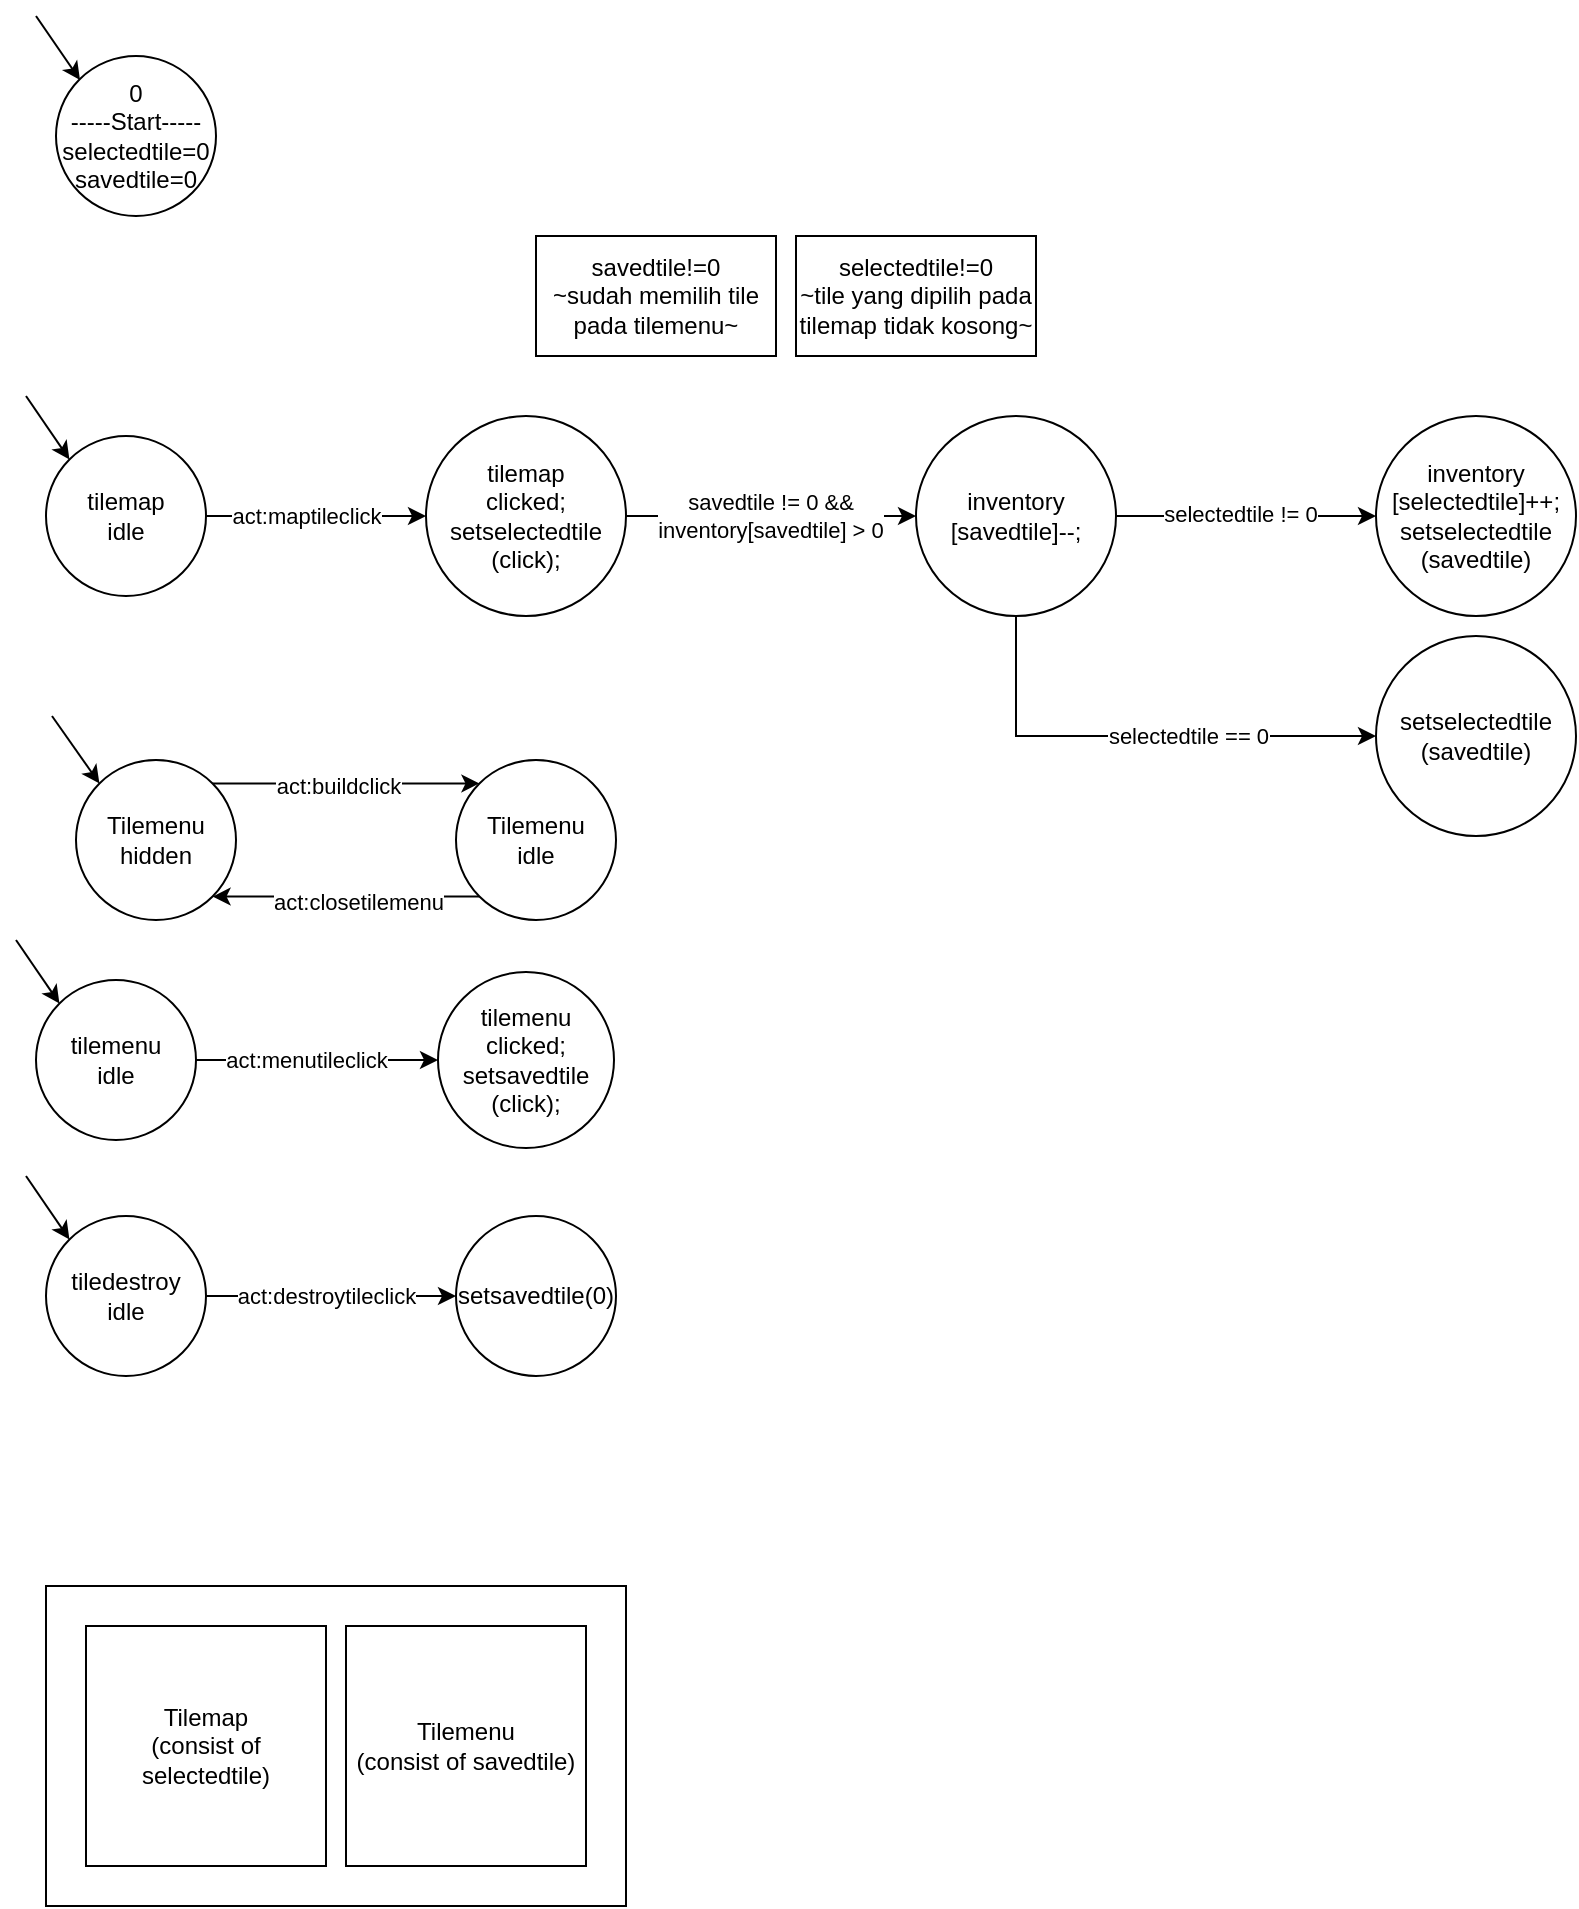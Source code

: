 <mxfile version="24.5.5" type="github">
  <diagram name="Page-1" id="B2VvSjPYqP0Dd8WSLtDL">
    <mxGraphModel dx="2284" dy="738" grid="1" gridSize="10" guides="1" tooltips="1" connect="1" arrows="1" fold="1" page="1" pageScale="1" pageWidth="850" pageHeight="1100" math="0" shadow="0">
      <root>
        <mxCell id="0" />
        <mxCell id="1" parent="0" />
        <mxCell id="H23mw5haXismM71pRZtm-1" value="&lt;div&gt;0&lt;/div&gt;-----Start-----&lt;div&gt;selectedtile=0&lt;/div&gt;&lt;div&gt;savedtile=0&lt;/div&gt;" style="ellipse;whiteSpace=wrap;html=1;aspect=fixed;" vertex="1" parent="1">
          <mxGeometry x="-810" y="90" width="80" height="80" as="geometry" />
        </mxCell>
        <mxCell id="H23mw5haXismM71pRZtm-14" style="edgeStyle=orthogonalEdgeStyle;rounded=0;orthogonalLoop=1;jettySize=auto;html=1;entryX=0;entryY=0.5;entryDx=0;entryDy=0;" edge="1" parent="1" source="H23mw5haXismM71pRZtm-12" target="H23mw5haXismM71pRZtm-13">
          <mxGeometry relative="1" as="geometry" />
        </mxCell>
        <mxCell id="H23mw5haXismM71pRZtm-15" value="act:maptileclick" style="edgeLabel;html=1;align=center;verticalAlign=middle;resizable=0;points=[];" vertex="1" connectable="0" parent="H23mw5haXismM71pRZtm-14">
          <mxGeometry x="-0.097" y="1" relative="1" as="geometry">
            <mxPoint y="1" as="offset" />
          </mxGeometry>
        </mxCell>
        <mxCell id="H23mw5haXismM71pRZtm-12" value="tilemap&lt;br&gt;idle" style="ellipse;whiteSpace=wrap;html=1;aspect=fixed;" vertex="1" parent="1">
          <mxGeometry x="-815" y="280" width="80" height="80" as="geometry" />
        </mxCell>
        <mxCell id="H23mw5haXismM71pRZtm-26" style="edgeStyle=orthogonalEdgeStyle;rounded=0;orthogonalLoop=1;jettySize=auto;html=1;exitX=1;exitY=0.5;exitDx=0;exitDy=0;" edge="1" parent="1" source="H23mw5haXismM71pRZtm-13" target="H23mw5haXismM71pRZtm-25">
          <mxGeometry relative="1" as="geometry" />
        </mxCell>
        <mxCell id="H23mw5haXismM71pRZtm-27" value="savedtile != 0 &amp;amp;&amp;amp;&lt;br&gt;inventory[savedtile] &amp;gt; 0" style="edgeLabel;html=1;align=center;verticalAlign=middle;resizable=0;points=[];" vertex="1" connectable="0" parent="H23mw5haXismM71pRZtm-26">
          <mxGeometry x="-0.137" y="-1" relative="1" as="geometry">
            <mxPoint x="9" y="-1" as="offset" />
          </mxGeometry>
        </mxCell>
        <mxCell id="H23mw5haXismM71pRZtm-13" value="tilemap&lt;br&gt;clicked;&lt;br&gt;setselectedtile&lt;br&gt;(click);" style="ellipse;whiteSpace=wrap;html=1;aspect=fixed;" vertex="1" parent="1">
          <mxGeometry x="-625" y="270" width="100" height="100" as="geometry" />
        </mxCell>
        <mxCell id="H23mw5haXismM71pRZtm-24" value="" style="rounded=0;whiteSpace=wrap;html=1;" vertex="1" parent="1">
          <mxGeometry x="-815" y="855" width="290" height="160" as="geometry" />
        </mxCell>
        <mxCell id="H23mw5haXismM71pRZtm-22" value="Tilemap&lt;br&gt;(consist of selectedtile)" style="whiteSpace=wrap;html=1;aspect=fixed;" vertex="1" parent="1">
          <mxGeometry x="-795" y="875" width="120" height="120" as="geometry" />
        </mxCell>
        <mxCell id="H23mw5haXismM71pRZtm-23" value="Tilemenu&lt;br&gt;(consist of savedtile)" style="whiteSpace=wrap;html=1;aspect=fixed;" vertex="1" parent="1">
          <mxGeometry x="-665" y="875" width="120" height="120" as="geometry" />
        </mxCell>
        <mxCell id="H23mw5haXismM71pRZtm-52" style="edgeStyle=orthogonalEdgeStyle;rounded=0;orthogonalLoop=1;jettySize=auto;html=1;" edge="1" parent="1" source="H23mw5haXismM71pRZtm-25" target="H23mw5haXismM71pRZtm-51">
          <mxGeometry relative="1" as="geometry" />
        </mxCell>
        <mxCell id="H23mw5haXismM71pRZtm-53" value="selectedtile != 0" style="edgeLabel;html=1;align=center;verticalAlign=middle;resizable=0;points=[];" vertex="1" connectable="0" parent="H23mw5haXismM71pRZtm-52">
          <mxGeometry x="-0.046" y="1" relative="1" as="geometry">
            <mxPoint as="offset" />
          </mxGeometry>
        </mxCell>
        <mxCell id="H23mw5haXismM71pRZtm-55" style="edgeStyle=orthogonalEdgeStyle;rounded=0;orthogonalLoop=1;jettySize=auto;html=1;entryX=0;entryY=0.5;entryDx=0;entryDy=0;" edge="1" parent="1" source="H23mw5haXismM71pRZtm-25" target="H23mw5haXismM71pRZtm-54">
          <mxGeometry relative="1" as="geometry">
            <Array as="points">
              <mxPoint x="-330" y="430" />
            </Array>
          </mxGeometry>
        </mxCell>
        <mxCell id="H23mw5haXismM71pRZtm-56" value="selectedtile == 0" style="edgeLabel;html=1;align=center;verticalAlign=middle;resizable=0;points=[];" vertex="1" connectable="0" parent="H23mw5haXismM71pRZtm-55">
          <mxGeometry x="0.215" relative="1" as="geometry">
            <mxPoint as="offset" />
          </mxGeometry>
        </mxCell>
        <mxCell id="H23mw5haXismM71pRZtm-25" value="&lt;div&gt;inventory&lt;br&gt;[savedtile]--;&lt;/div&gt;" style="ellipse;whiteSpace=wrap;html=1;aspect=fixed;" vertex="1" parent="1">
          <mxGeometry x="-380" y="270" width="100" height="100" as="geometry" />
        </mxCell>
        <mxCell id="H23mw5haXismM71pRZtm-28" value="" style="endArrow=classic;html=1;rounded=0;entryX=0;entryY=0;entryDx=0;entryDy=0;" edge="1" parent="1" target="H23mw5haXismM71pRZtm-12">
          <mxGeometry width="50" height="50" relative="1" as="geometry">
            <mxPoint x="-825" y="260" as="sourcePoint" />
            <mxPoint x="-775" y="210" as="targetPoint" />
          </mxGeometry>
        </mxCell>
        <mxCell id="H23mw5haXismM71pRZtm-29" value="" style="endArrow=classic;html=1;rounded=0;entryX=0;entryY=0;entryDx=0;entryDy=0;" edge="1" parent="1">
          <mxGeometry width="50" height="50" relative="1" as="geometry">
            <mxPoint x="-820" y="70" as="sourcePoint" />
            <mxPoint x="-798" y="102" as="targetPoint" />
          </mxGeometry>
        </mxCell>
        <mxCell id="H23mw5haXismM71pRZtm-30" style="edgeStyle=orthogonalEdgeStyle;rounded=0;orthogonalLoop=1;jettySize=auto;html=1;entryX=0;entryY=0.5;entryDx=0;entryDy=0;" edge="1" parent="1" source="H23mw5haXismM71pRZtm-32" target="H23mw5haXismM71pRZtm-35">
          <mxGeometry relative="1" as="geometry" />
        </mxCell>
        <mxCell id="H23mw5haXismM71pRZtm-31" value="act:menutileclick" style="edgeLabel;html=1;align=center;verticalAlign=middle;resizable=0;points=[];" vertex="1" connectable="0" parent="H23mw5haXismM71pRZtm-30">
          <mxGeometry x="-0.097" y="1" relative="1" as="geometry">
            <mxPoint y="1" as="offset" />
          </mxGeometry>
        </mxCell>
        <mxCell id="H23mw5haXismM71pRZtm-32" value="tilemenu&lt;br&gt;idle" style="ellipse;whiteSpace=wrap;html=1;aspect=fixed;" vertex="1" parent="1">
          <mxGeometry x="-820" y="552" width="80" height="80" as="geometry" />
        </mxCell>
        <mxCell id="H23mw5haXismM71pRZtm-35" value="tilemenu&lt;br&gt;clicked;&lt;br&gt;setsavedtile&lt;br&gt;(click);" style="ellipse;whiteSpace=wrap;html=1;aspect=fixed;" vertex="1" parent="1">
          <mxGeometry x="-619" y="548" width="88" height="88" as="geometry" />
        </mxCell>
        <mxCell id="H23mw5haXismM71pRZtm-37" value="" style="endArrow=classic;html=1;rounded=0;entryX=0;entryY=0;entryDx=0;entryDy=0;" edge="1" parent="1" target="H23mw5haXismM71pRZtm-32">
          <mxGeometry width="50" height="50" relative="1" as="geometry">
            <mxPoint x="-830" y="532" as="sourcePoint" />
            <mxPoint x="-780" y="482" as="targetPoint" />
          </mxGeometry>
        </mxCell>
        <mxCell id="H23mw5haXismM71pRZtm-40" value="" style="edgeStyle=orthogonalEdgeStyle;rounded=0;orthogonalLoop=1;jettySize=auto;html=1;exitX=1;exitY=0;exitDx=0;exitDy=0;entryX=0;entryY=0;entryDx=0;entryDy=0;" edge="1" parent="1" source="H23mw5haXismM71pRZtm-38" target="H23mw5haXismM71pRZtm-39">
          <mxGeometry relative="1" as="geometry" />
        </mxCell>
        <mxCell id="H23mw5haXismM71pRZtm-41" value="act:buildclick" style="edgeLabel;html=1;align=center;verticalAlign=middle;resizable=0;points=[];" vertex="1" connectable="0" parent="H23mw5haXismM71pRZtm-40">
          <mxGeometry x="-0.07" y="-1" relative="1" as="geometry">
            <mxPoint as="offset" />
          </mxGeometry>
        </mxCell>
        <mxCell id="H23mw5haXismM71pRZtm-38" value="Tilemenu&lt;br&gt;hidden" style="ellipse;whiteSpace=wrap;html=1;aspect=fixed;" vertex="1" parent="1">
          <mxGeometry x="-800" y="442" width="80" height="80" as="geometry" />
        </mxCell>
        <mxCell id="H23mw5haXismM71pRZtm-44" style="edgeStyle=orthogonalEdgeStyle;rounded=0;orthogonalLoop=1;jettySize=auto;html=1;entryX=1;entryY=1;entryDx=0;entryDy=0;exitX=0;exitY=1;exitDx=0;exitDy=0;" edge="1" parent="1" source="H23mw5haXismM71pRZtm-39" target="H23mw5haXismM71pRZtm-38">
          <mxGeometry relative="1" as="geometry" />
        </mxCell>
        <mxCell id="H23mw5haXismM71pRZtm-45" value="act:closetilemenu" style="edgeLabel;html=1;align=center;verticalAlign=middle;resizable=0;points=[];" vertex="1" connectable="0" parent="H23mw5haXismM71pRZtm-44">
          <mxGeometry x="0.215" y="2" relative="1" as="geometry">
            <mxPoint x="20" as="offset" />
          </mxGeometry>
        </mxCell>
        <mxCell id="H23mw5haXismM71pRZtm-39" value="Tilemenu&lt;br&gt;idle" style="ellipse;whiteSpace=wrap;html=1;aspect=fixed;" vertex="1" parent="1">
          <mxGeometry x="-610" y="442" width="80" height="80" as="geometry" />
        </mxCell>
        <mxCell id="H23mw5haXismM71pRZtm-42" value="" style="endArrow=classic;html=1;rounded=0;entryX=0;entryY=0;entryDx=0;entryDy=0;" edge="1" parent="1" target="H23mw5haXismM71pRZtm-38">
          <mxGeometry width="50" height="50" relative="1" as="geometry">
            <mxPoint x="-812" y="420" as="sourcePoint" />
            <mxPoint x="-790" y="452" as="targetPoint" />
          </mxGeometry>
        </mxCell>
        <mxCell id="H23mw5haXismM71pRZtm-48" value="savedtile!=0&lt;br&gt;~sudah memilih tile pada tilemenu~" style="rounded=0;whiteSpace=wrap;html=1;" vertex="1" parent="1">
          <mxGeometry x="-570" y="180" width="120" height="60" as="geometry" />
        </mxCell>
        <mxCell id="H23mw5haXismM71pRZtm-49" value="selectedtile!=0&lt;br&gt;~tile yang dipilih pada tilemap tidak kosong~" style="rounded=0;whiteSpace=wrap;html=1;" vertex="1" parent="1">
          <mxGeometry x="-440" y="180" width="120" height="60" as="geometry" />
        </mxCell>
        <mxCell id="H23mw5haXismM71pRZtm-51" value="&lt;div&gt;&lt;div&gt;inventory&lt;/div&gt;&lt;div&gt;[selectedtile]++;&lt;br&gt;setselectedtile&lt;br&gt;(savedtile)&lt;br&gt;&lt;/div&gt;&lt;/div&gt;" style="ellipse;whiteSpace=wrap;html=1;aspect=fixed;" vertex="1" parent="1">
          <mxGeometry x="-150" y="270" width="100" height="100" as="geometry" />
        </mxCell>
        <mxCell id="H23mw5haXismM71pRZtm-54" value="&lt;div&gt;&lt;div&gt;&lt;span style=&quot;background-color: initial;&quot;&gt;setselectedtile&lt;/span&gt;&lt;br&gt;&lt;/div&gt;&lt;div&gt;(savedtile)&lt;br&gt;&lt;/div&gt;&lt;/div&gt;" style="ellipse;whiteSpace=wrap;html=1;aspect=fixed;" vertex="1" parent="1">
          <mxGeometry x="-150" y="380" width="100" height="100" as="geometry" />
        </mxCell>
        <mxCell id="H23mw5haXismM71pRZtm-61" value="" style="edgeStyle=orthogonalEdgeStyle;rounded=0;orthogonalLoop=1;jettySize=auto;html=1;" edge="1" parent="1" source="H23mw5haXismM71pRZtm-58" target="H23mw5haXismM71pRZtm-60">
          <mxGeometry relative="1" as="geometry" />
        </mxCell>
        <mxCell id="H23mw5haXismM71pRZtm-62" value="act:destroytileclick" style="edgeLabel;html=1;align=center;verticalAlign=middle;resizable=0;points=[];" vertex="1" connectable="0" parent="H23mw5haXismM71pRZtm-61">
          <mxGeometry x="-0.573" y="1" relative="1" as="geometry">
            <mxPoint x="33" y="1" as="offset" />
          </mxGeometry>
        </mxCell>
        <mxCell id="H23mw5haXismM71pRZtm-58" value="tiledestroy&lt;div&gt;idle&lt;/div&gt;" style="ellipse;whiteSpace=wrap;html=1;aspect=fixed;" vertex="1" parent="1">
          <mxGeometry x="-815" y="670" width="80" height="80" as="geometry" />
        </mxCell>
        <mxCell id="H23mw5haXismM71pRZtm-59" value="" style="endArrow=classic;html=1;rounded=0;entryX=0;entryY=0;entryDx=0;entryDy=0;" edge="1" parent="1" target="H23mw5haXismM71pRZtm-58">
          <mxGeometry width="50" height="50" relative="1" as="geometry">
            <mxPoint x="-825" y="650" as="sourcePoint" />
            <mxPoint x="-775" y="600" as="targetPoint" />
          </mxGeometry>
        </mxCell>
        <mxCell id="H23mw5haXismM71pRZtm-60" value="setsavedtile(0)" style="ellipse;whiteSpace=wrap;html=1;" vertex="1" parent="1">
          <mxGeometry x="-610" y="670" width="80" height="80" as="geometry" />
        </mxCell>
      </root>
    </mxGraphModel>
  </diagram>
</mxfile>
